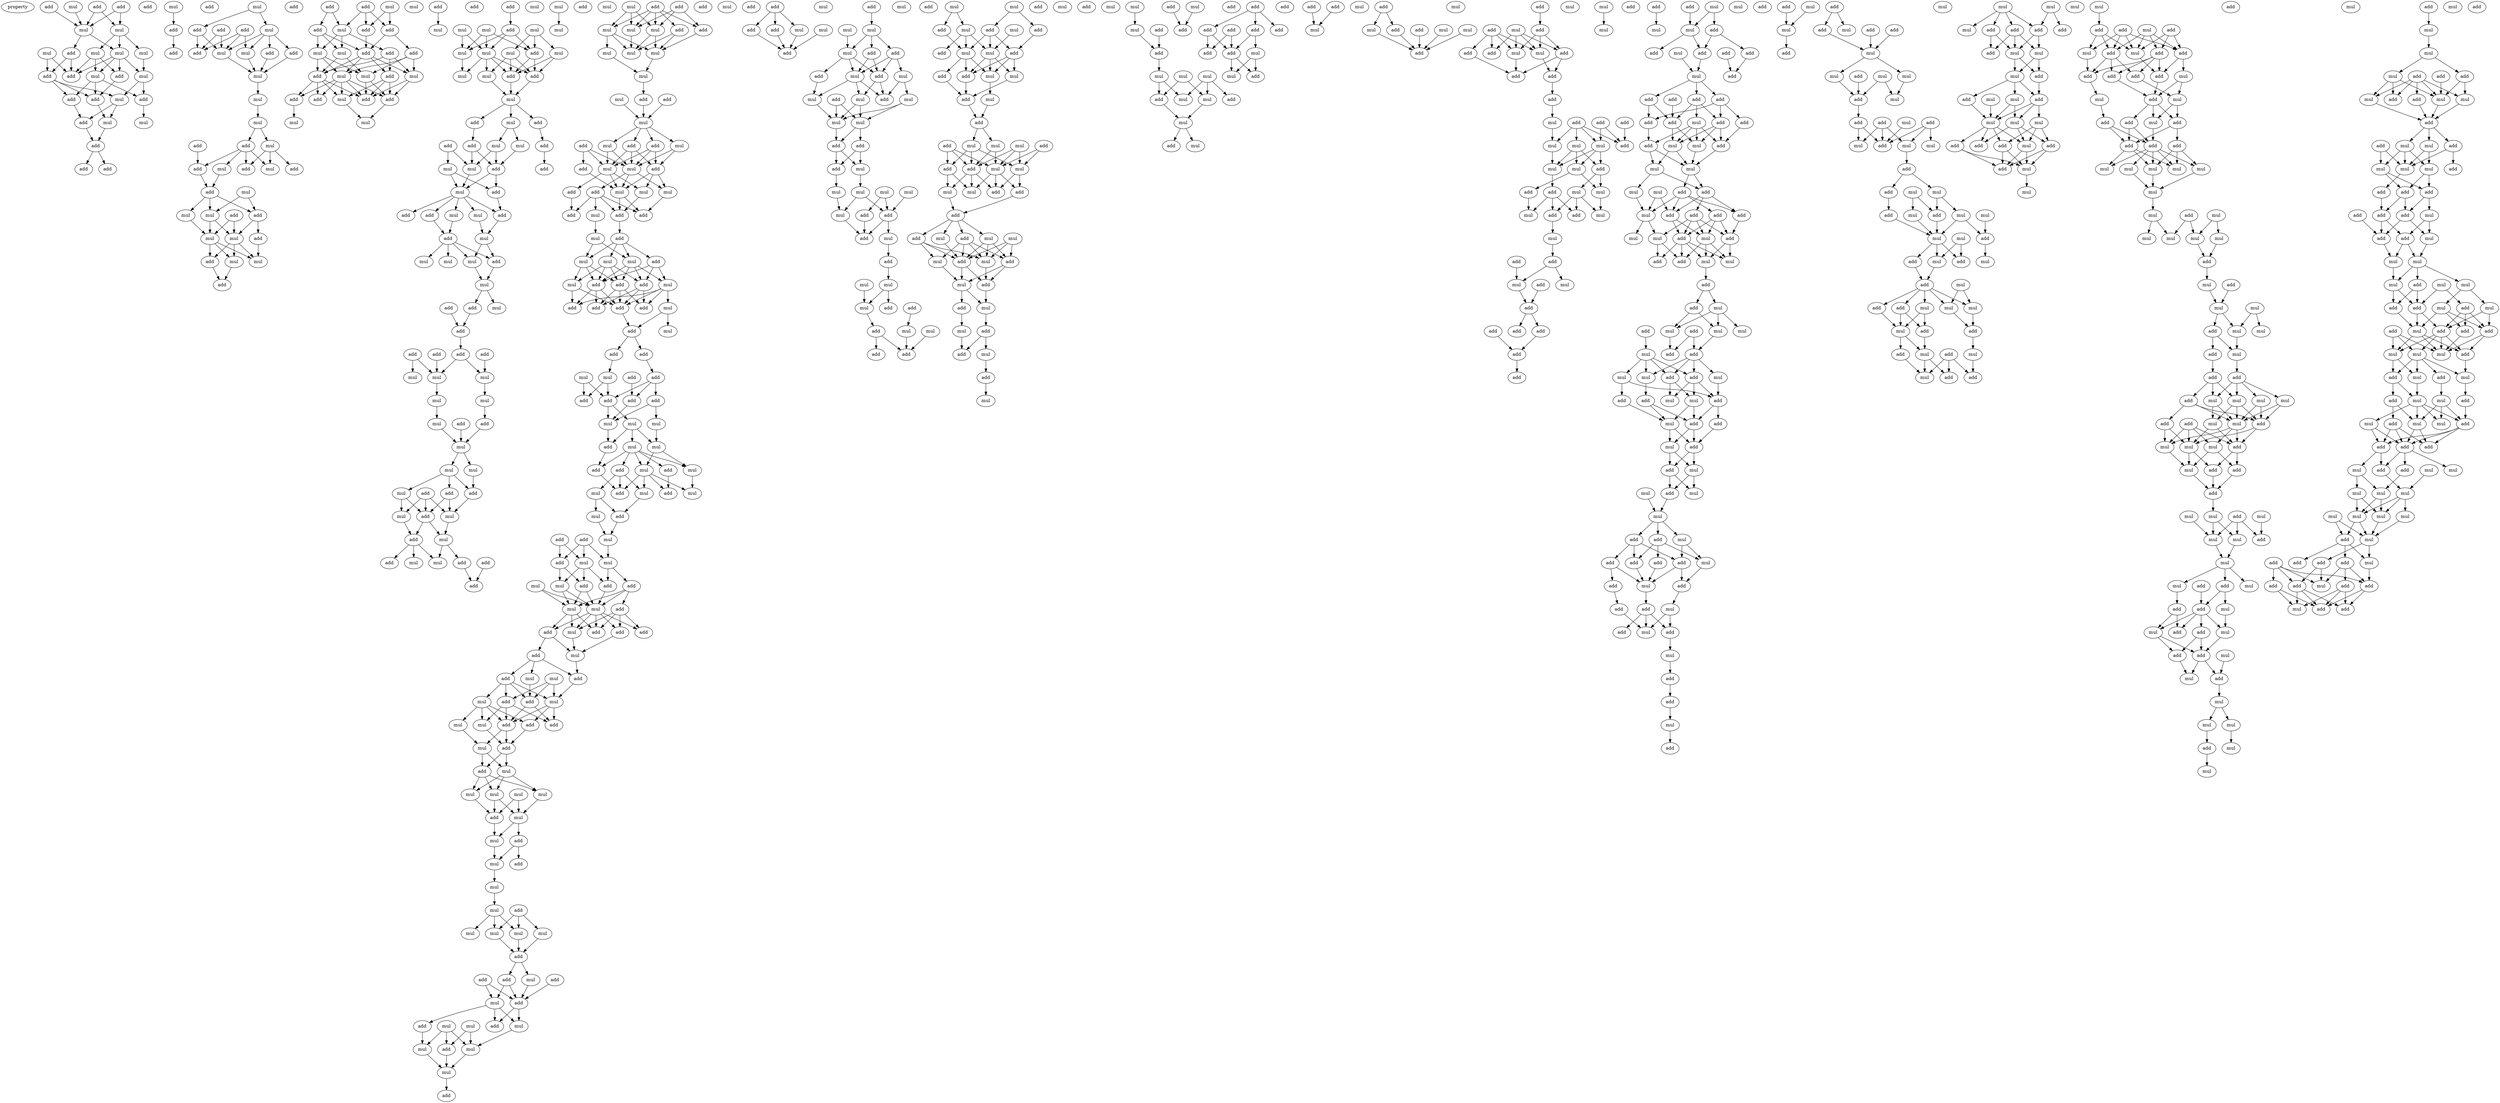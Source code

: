digraph {
    node [fontcolor=black]
    property [mul=2,lf=1.5]
    0 [ label = add ];
    1 [ label = add ];
    2 [ label = add ];
    3 [ label = add ];
    4 [ label = mul ];
    5 [ label = mul ];
    6 [ label = mul ];
    7 [ label = add ];
    8 [ label = mul ];
    9 [ label = mul ];
    10 [ label = mul ];
    11 [ label = mul ];
    12 [ label = mul ];
    13 [ label = add ];
    14 [ label = mul ];
    15 [ label = add ];
    16 [ label = add ];
    17 [ label = add ];
    18 [ label = mul ];
    19 [ label = add ];
    20 [ label = add ];
    21 [ label = add ];
    22 [ label = mul ];
    23 [ label = mul ];
    24 [ label = add ];
    25 [ label = add ];
    26 [ label = mul ];
    27 [ label = add ];
    28 [ label = add ];
    29 [ label = add ];
    30 [ label = mul ];
    31 [ label = add ];
    32 [ label = add ];
    33 [ label = add ];
    34 [ label = mul ];
    35 [ label = add ];
    36 [ label = add ];
    37 [ label = add ];
    38 [ label = add ];
    39 [ label = mul ];
    40 [ label = add ];
    41 [ label = mul ];
    42 [ label = mul ];
    43 [ label = mul ];
    44 [ label = mul ];
    45 [ label = mul ];
    46 [ label = add ];
    47 [ label = add ];
    48 [ label = add ];
    49 [ label = mul ];
    50 [ label = mul ];
    51 [ label = add ];
    52 [ label = add ];
    53 [ label = add ];
    54 [ label = mul ];
    55 [ label = mul ];
    56 [ label = add ];
    57 [ label = mul ];
    58 [ label = add ];
    59 [ label = mul ];
    60 [ label = add ];
    61 [ label = mul ];
    62 [ label = mul ];
    63 [ label = mul ];
    64 [ label = add ];
    65 [ label = add ];
    66 [ label = add ];
    67 [ label = mul ];
    68 [ label = add ];
    69 [ label = add ];
    70 [ label = mul ];
    71 [ label = add ];
    72 [ label = add ];
    73 [ label = mul ];
    74 [ label = add ];
    75 [ label = mul ];
    76 [ label = add ];
    77 [ label = add ];
    78 [ label = mul ];
    79 [ label = add ];
    80 [ label = mul ];
    81 [ label = mul ];
    82 [ label = add ];
    83 [ label = mul ];
    84 [ label = add ];
    85 [ label = add ];
    86 [ label = add ];
    87 [ label = add ];
    88 [ label = mul ];
    89 [ label = mul ];
    90 [ label = mul ];
    91 [ label = add ];
    92 [ label = mul ];
    93 [ label = add ];
    94 [ label = add ];
    95 [ label = add ];
    96 [ label = mul ];
    97 [ label = mul ];
    98 [ label = mul ];
    99 [ label = add ];
    100 [ label = mul ];
    101 [ label = mul ];
    102 [ label = mul ];
    103 [ label = mul ];
    104 [ label = mul ];
    105 [ label = add ];
    106 [ label = add ];
    107 [ label = mul ];
    108 [ label = mul ];
    109 [ label = mul ];
    110 [ label = mul ];
    111 [ label = add ];
    112 [ label = add ];
    113 [ label = add ];
    114 [ label = add ];
    115 [ label = mul ];
    116 [ label = add ];
    117 [ label = mul ];
    118 [ label = mul ];
    119 [ label = add ];
    120 [ label = add ];
    121 [ label = mul ];
    122 [ label = mul ];
    123 [ label = add ];
    124 [ label = mul ];
    125 [ label = add ];
    126 [ label = add ];
    127 [ label = add ];
    128 [ label = mul ];
    129 [ label = add ];
    130 [ label = mul ];
    131 [ label = mul ];
    132 [ label = mul ];
    133 [ label = add ];
    134 [ label = mul ];
    135 [ label = mul ];
    136 [ label = mul ];
    137 [ label = mul ];
    138 [ label = add ];
    139 [ label = add ];
    140 [ label = add ];
    141 [ label = mul ];
    142 [ label = add ];
    143 [ label = add ];
    144 [ label = add ];
    145 [ label = add ];
    146 [ label = add ];
    147 [ label = mul ];
    148 [ label = mul ];
    149 [ label = mul ];
    150 [ label = mul ];
    151 [ label = mul ];
    152 [ label = mul ];
    153 [ label = add ];
    154 [ label = add ];
    155 [ label = mul ];
    156 [ label = mul ];
    157 [ label = mul ];
    158 [ label = add ];
    159 [ label = add ];
    160 [ label = mul ];
    161 [ label = add ];
    162 [ label = mul ];
    163 [ label = add ];
    164 [ label = mul ];
    165 [ label = mul ];
    166 [ label = add ];
    167 [ label = mul ];
    168 [ label = mul ];
    169 [ label = mul ];
    170 [ label = add ];
    171 [ label = add ];
    172 [ label = add ];
    173 [ label = add ];
    174 [ label = add ];
    175 [ label = mul ];
    176 [ label = add ];
    177 [ label = add ];
    178 [ label = mul ];
    179 [ label = mul ];
    180 [ label = mul ];
    181 [ label = add ];
    182 [ label = mul ];
    183 [ label = mul ];
    184 [ label = mul ];
    185 [ label = mul ];
    186 [ label = mul ];
    187 [ label = add ];
    188 [ label = add ];
    189 [ label = mul ];
    190 [ label = add ];
    191 [ label = add ];
    192 [ label = mul ];
    193 [ label = mul ];
    194 [ label = add ];
    195 [ label = mul ];
    196 [ label = mul ];
    197 [ label = add ];
    198 [ label = add ];
    199 [ label = mul ];
    200 [ label = mul ];
    201 [ label = add ];
    202 [ label = mul ];
    203 [ label = add ];
    204 [ label = add ];
    205 [ label = add ];
    206 [ label = add ];
    207 [ label = mul ];
    208 [ label = mul ];
    209 [ label = add ];
    210 [ label = mul ];
    211 [ label = mul ];
    212 [ label = mul ];
    213 [ label = add ];
    214 [ label = add ];
    215 [ label = add ];
    216 [ label = add ];
    217 [ label = mul ];
    218 [ label = mul ];
    219 [ label = add ];
    220 [ label = add ];
    221 [ label = mul ];
    222 [ label = add ];
    223 [ label = add ];
    224 [ label = mul ];
    225 [ label = add ];
    226 [ label = add ];
    227 [ label = add ];
    228 [ label = mul ];
    229 [ label = add ];
    230 [ label = add ];
    231 [ label = mul ];
    232 [ label = add ];
    233 [ label = add ];
    234 [ label = add ];
    235 [ label = add ];
    236 [ label = mul ];
    237 [ label = mul ];
    238 [ label = mul ];
    239 [ label = add ];
    240 [ label = mul ];
    241 [ label = mul ];
    242 [ label = add ];
    243 [ label = mul ];
    244 [ label = add ];
    245 [ label = add ];
    246 [ label = mul ];
    247 [ label = add ];
    248 [ label = mul ];
    249 [ label = mul ];
    250 [ label = mul ];
    251 [ label = add ];
    252 [ label = mul ];
    253 [ label = add ];
    254 [ label = mul ];
    255 [ label = add ];
    256 [ label = add ];
    257 [ label = mul ];
    258 [ label = add ];
    259 [ label = mul ];
    260 [ label = mul ];
    261 [ label = mul ];
    262 [ label = add ];
    263 [ label = add ];
    264 [ label = add ];
    265 [ label = mul ];
    266 [ label = add ];
    267 [ label = mul ];
    268 [ label = add ];
    269 [ label = mul ];
    270 [ label = add ];
    271 [ label = add ];
    272 [ label = add ];
    273 [ label = mul ];
    274 [ label = add ];
    275 [ label = mul ];
    276 [ label = add ];
    277 [ label = add ];
    278 [ label = mul ];
    279 [ label = mul ];
    280 [ label = add ];
    281 [ label = mul ];
    282 [ label = add ];
    283 [ label = add ];
    284 [ label = mul ];
    285 [ label = add ];
    286 [ label = add ];
    287 [ label = mul ];
    288 [ label = mul ];
    289 [ label = add ];
    290 [ label = add ];
    291 [ label = mul ];
    292 [ label = mul ];
    293 [ label = mul ];
    294 [ label = mul ];
    295 [ label = mul ];
    296 [ label = add ];
    297 [ label = mul ];
    298 [ label = add ];
    299 [ label = mul ];
    300 [ label = add ];
    301 [ label = mul ];
    302 [ label = add ];
    303 [ label = mul ];
    304 [ label = add ];
    305 [ label = mul ];
    306 [ label = mul ];
    307 [ label = mul ];
    308 [ label = mul ];
    309 [ label = mul ];
    310 [ label = mul ];
    311 [ label = add ];
    312 [ label = add ];
    313 [ label = mul ];
    314 [ label = add ];
    315 [ label = add ];
    316 [ label = add ];
    317 [ label = mul ];
    318 [ label = add ];
    319 [ label = mul ];
    320 [ label = add ];
    321 [ label = mul ];
    322 [ label = add ];
    323 [ label = mul ];
    324 [ label = mul ];
    325 [ label = add ];
    326 [ label = mul ];
    327 [ label = mul ];
    328 [ label = add ];
    329 [ label = add ];
    330 [ label = mul ];
    331 [ label = add ];
    332 [ label = mul ];
    333 [ label = add ];
    334 [ label = mul ];
    335 [ label = add ];
    336 [ label = add ];
    337 [ label = mul ];
    338 [ label = mul ];
    339 [ label = add ];
    340 [ label = mul ];
    341 [ label = add ];
    342 [ label = mul ];
    343 [ label = mul ];
    344 [ label = add ];
    345 [ label = add ];
    346 [ label = mul ];
    347 [ label = mul ];
    348 [ label = mul ];
    349 [ label = add ];
    350 [ label = add ];
    351 [ label = mul ];
    352 [ label = mul ];
    353 [ label = mul ];
    354 [ label = add ];
    355 [ label = add ];
    356 [ label = add ];
    357 [ label = mul ];
    358 [ label = mul ];
    359 [ label = add ];
    360 [ label = mul ];
    361 [ label = mul ];
    362 [ label = mul ];
    363 [ label = mul ];
    364 [ label = add ];
    365 [ label = add ];
    366 [ label = mul ];
    367 [ label = add ];
    368 [ label = add ];
    369 [ label = mul ];
    370 [ label = mul ];
    371 [ label = mul ];
    372 [ label = add ];
    373 [ label = add ];
    374 [ label = add ];
    375 [ label = mul ];
    376 [ label = mul ];
    377 [ label = add ];
    378 [ label = add ];
    379 [ label = mul ];
    380 [ label = mul ];
    381 [ label = mul ];
    382 [ label = add ];
    383 [ label = add ];
    384 [ label = mul ];
    385 [ label = add ];
    386 [ label = mul ];
    387 [ label = add ];
    388 [ label = mul ];
    389 [ label = add ];
    390 [ label = mul ];
    391 [ label = add ];
    392 [ label = add ];
    393 [ label = mul ];
    394 [ label = add ];
    395 [ label = mul ];
    396 [ label = add ];
    397 [ label = add ];
    398 [ label = add ];
    399 [ label = add ];
    400 [ label = mul ];
    401 [ label = mul ];
    402 [ label = mul ];
    403 [ label = mul ];
    404 [ label = add ];
    405 [ label = mul ];
    406 [ label = add ];
    407 [ label = mul ];
    408 [ label = add ];
    409 [ label = mul ];
    410 [ label = add ];
    411 [ label = mul ];
    412 [ label = add ];
    413 [ label = add ];
    414 [ label = add ];
    415 [ label = mul ];
    416 [ label = mul ];
    417 [ label = add ];
    418 [ label = mul ];
    419 [ label = mul ];
    420 [ label = add ];
    421 [ label = mul ];
    422 [ label = add ];
    423 [ label = add ];
    424 [ label = mul ];
    425 [ label = mul ];
    426 [ label = mul ];
    427 [ label = add ];
    428 [ label = add ];
    429 [ label = mul ];
    430 [ label = add ];
    431 [ label = mul ];
    432 [ label = mul ];
    433 [ label = add ];
    434 [ label = add ];
    435 [ label = mul ];
    436 [ label = mul ];
    437 [ label = add ];
    438 [ label = mul ];
    439 [ label = mul ];
    440 [ label = mul ];
    441 [ label = mul ];
    442 [ label = add ];
    443 [ label = mul ];
    444 [ label = add ];
    445 [ label = mul ];
    446 [ label = add ];
    447 [ label = mul ];
    448 [ label = add ];
    449 [ label = add ];
    450 [ label = mul ];
    451 [ label = add ];
    452 [ label = add ];
    453 [ label = add ];
    454 [ label = add ];
    455 [ label = add ];
    456 [ label = add ];
    457 [ label = add ];
    458 [ label = add ];
    459 [ label = mul ];
    460 [ label = mul ];
    461 [ label = add ];
    462 [ label = add ];
    463 [ label = add ];
    464 [ label = add ];
    465 [ label = mul ];
    466 [ label = mul ];
    467 [ label = add ];
    468 [ label = add ];
    469 [ label = mul ];
    470 [ label = mul ];
    471 [ label = mul ];
    472 [ label = add ];
    473 [ label = add ];
    474 [ label = mul ];
    475 [ label = add ];
    476 [ label = mul ];
    477 [ label = add ];
    478 [ label = add ];
    479 [ label = mul ];
    480 [ label = add ];
    481 [ label = mul ];
    482 [ label = add ];
    483 [ label = add ];
    484 [ label = mul ];
    485 [ label = add ];
    486 [ label = add ];
    487 [ label = add ];
    488 [ label = add ];
    489 [ label = add ];
    490 [ label = mul ];
    491 [ label = add ];
    492 [ label = mul ];
    493 [ label = mul ];
    494 [ label = mul ];
    495 [ label = add ];
    496 [ label = mul ];
    497 [ label = add ];
    498 [ label = mul ];
    499 [ label = add ];
    500 [ label = mul ];
    501 [ label = mul ];
    502 [ label = mul ];
    503 [ label = add ];
    504 [ label = mul ];
    505 [ label = add ];
    506 [ label = mul ];
    507 [ label = add ];
    508 [ label = mul ];
    509 [ label = mul ];
    510 [ label = add ];
    511 [ label = add ];
    512 [ label = mul ];
    513 [ label = mul ];
    514 [ label = add ];
    515 [ label = add ];
    516 [ label = add ];
    517 [ label = add ];
    518 [ label = add ];
    519 [ label = add ];
    520 [ label = add ];
    521 [ label = add ];
    522 [ label = add ];
    523 [ label = add ];
    524 [ label = mul ];
    525 [ label = mul ];
    526 [ label = mul ];
    527 [ label = mul ];
    528 [ label = add ];
    529 [ label = add ];
    530 [ label = add ];
    531 [ label = add ];
    532 [ label = add ];
    533 [ label = mul ];
    534 [ label = add ];
    535 [ label = mul ];
    536 [ label = add ];
    537 [ label = add ];
    538 [ label = add ];
    539 [ label = add ];
    540 [ label = add ];
    541 [ label = add ];
    542 [ label = mul ];
    543 [ label = add ];
    544 [ label = add ];
    545 [ label = mul ];
    546 [ label = mul ];
    547 [ label = add ];
    548 [ label = add ];
    549 [ label = mul ];
    550 [ label = mul ];
    551 [ label = mul ];
    552 [ label = add ];
    553 [ label = add ];
    554 [ label = mul ];
    555 [ label = mul ];
    556 [ label = add ];
    557 [ label = add ];
    558 [ label = add ];
    559 [ label = add ];
    560 [ label = add ];
    561 [ label = mul ];
    562 [ label = mul ];
    563 [ label = add ];
    564 [ label = mul ];
    565 [ label = mul ];
    566 [ label = add ];
    567 [ label = add ];
    568 [ label = mul ];
    569 [ label = add ];
    570 [ label = add ];
    571 [ label = mul ];
    572 [ label = add ];
    573 [ label = mul ];
    574 [ label = mul ];
    575 [ label = mul ];
    576 [ label = add ];
    577 [ label = add ];
    578 [ label = mul ];
    579 [ label = add ];
    580 [ label = add ];
    581 [ label = mul ];
    582 [ label = mul ];
    583 [ label = add ];
    584 [ label = mul ];
    585 [ label = add ];
    586 [ label = mul ];
    587 [ label = add ];
    588 [ label = mul ];
    589 [ label = add ];
    590 [ label = mul ];
    591 [ label = add ];
    592 [ label = add ];
    593 [ label = mul ];
    594 [ label = add ];
    595 [ label = add ];
    596 [ label = mul ];
    597 [ label = mul ];
    598 [ label = add ];
    599 [ label = mul ];
    600 [ label = mul ];
    601 [ label = add ];
    602 [ label = add ];
    603 [ label = mul ];
    604 [ label = add ];
    605 [ label = mul ];
    606 [ label = add ];
    607 [ label = add ];
    608 [ label = add ];
    609 [ label = add ];
    610 [ label = add ];
    611 [ label = mul ];
    612 [ label = add ];
    613 [ label = add ];
    614 [ label = mul ];
    615 [ label = add ];
    616 [ label = mul ];
    617 [ label = add ];
    618 [ label = mul ];
    619 [ label = add ];
    620 [ label = add ];
    621 [ label = mul ];
    622 [ label = add ];
    623 [ label = add ];
    624 [ label = mul ];
    625 [ label = add ];
    626 [ label = mul ];
    627 [ label = add ];
    628 [ label = add ];
    629 [ label = add ];
    630 [ label = add ];
    631 [ label = add ];
    632 [ label = mul ];
    633 [ label = mul ];
    634 [ label = mul ];
    635 [ label = add ];
    636 [ label = mul ];
    637 [ label = mul ];
    638 [ label = add ];
    639 [ label = mul ];
    640 [ label = add ];
    641 [ label = mul ];
    642 [ label = add ];
    643 [ label = add ];
    644 [ label = mul ];
    645 [ label = add ];
    646 [ label = mul ];
    647 [ label = mul ];
    648 [ label = add ];
    649 [ label = add ];
    650 [ label = mul ];
    651 [ label = mul ];
    652 [ label = mul ];
    653 [ label = add ];
    654 [ label = add ];
    655 [ label = mul ];
    656 [ label = mul ];
    657 [ label = mul ];
    658 [ label = add ];
    659 [ label = mul ];
    660 [ label = add ];
    661 [ label = mul ];
    662 [ label = mul ];
    663 [ label = add ];
    664 [ label = mul ];
    665 [ label = add ];
    666 [ label = add ];
    667 [ label = mul ];
    668 [ label = mul ];
    669 [ label = add ];
    670 [ label = mul ];
    671 [ label = add ];
    672 [ label = add ];
    673 [ label = mul ];
    674 [ label = add ];
    675 [ label = mul ];
    676 [ label = add ];
    677 [ label = mul ];
    678 [ label = add ];
    679 [ label = mul ];
    680 [ label = add ];
    681 [ label = mul ];
    682 [ label = mul ];
    683 [ label = mul ];
    684 [ label = mul ];
    685 [ label = add ];
    686 [ label = add ];
    687 [ label = mul ];
    688 [ label = add ];
    689 [ label = add ];
    690 [ label = mul ];
    691 [ label = add ];
    692 [ label = mul ];
    693 [ label = mul ];
    694 [ label = add ];
    695 [ label = mul ];
    696 [ label = add ];
    697 [ label = add ];
    698 [ label = mul ];
    699 [ label = mul ];
    700 [ label = mul ];
    701 [ label = mul ];
    702 [ label = add ];
    703 [ label = add ];
    704 [ label = add ];
    705 [ label = mul ];
    706 [ label = add ];
    707 [ label = add ];
    708 [ label = mul ];
    709 [ label = mul ];
    710 [ label = mul ];
    711 [ label = mul ];
    712 [ label = add ];
    713 [ label = add ];
    714 [ label = add ];
    715 [ label = mul ];
    716 [ label = mul ];
    717 [ label = add ];
    718 [ label = add ];
    719 [ label = add ];
    720 [ label = add ];
    721 [ label = add ];
    722 [ label = add ];
    723 [ label = mul ];
    724 [ label = add ];
    725 [ label = mul ];
    726 [ label = add ];
    727 [ label = mul ];
    728 [ label = mul ];
    729 [ label = add ];
    730 [ label = add ];
    731 [ label = add ];
    732 [ label = add ];
    733 [ label = add ];
    734 [ label = add ];
    735 [ label = mul ];
    736 [ label = mul ];
    737 [ label = mul ];
    738 [ label = mul ];
    739 [ label = mul ];
    740 [ label = mul ];
    741 [ label = mul ];
    742 [ label = mul ];
    743 [ label = add ];
    744 [ label = add ];
    745 [ label = mul ];
    746 [ label = mul ];
    747 [ label = mul ];
    748 [ label = mul ];
    749 [ label = add ];
    750 [ label = mul ];
    751 [ label = add ];
    752 [ label = mul ];
    753 [ label = mul ];
    754 [ label = mul ];
    755 [ label = add ];
    756 [ label = mul ];
    757 [ label = mul ];
    758 [ label = add ];
    759 [ label = add ];
    760 [ label = add ];
    761 [ label = mul ];
    762 [ label = mul ];
    763 [ label = add ];
    764 [ label = mul ];
    765 [ label = mul ];
    766 [ label = mul ];
    767 [ label = add ];
    768 [ label = mul ];
    769 [ label = add ];
    770 [ label = add ];
    771 [ label = mul ];
    772 [ label = mul ];
    773 [ label = mul ];
    774 [ label = add ];
    775 [ label = add ];
    776 [ label = add ];
    777 [ label = mul ];
    778 [ label = add ];
    779 [ label = add ];
    780 [ label = mul ];
    781 [ label = mul ];
    782 [ label = mul ];
    783 [ label = mul ];
    784 [ label = mul ];
    785 [ label = mul ];
    786 [ label = add ];
    787 [ label = mul ];
    788 [ label = mul ];
    789 [ label = add ];
    790 [ label = add ];
    791 [ label = mul ];
    792 [ label = mul ];
    793 [ label = add ];
    794 [ label = add ];
    795 [ label = mul ];
    796 [ label = add ];
    797 [ label = add ];
    798 [ label = mul ];
    799 [ label = add ];
    800 [ label = add ];
    801 [ label = mul ];
    802 [ label = mul ];
    803 [ label = add ];
    804 [ label = mul ];
    805 [ label = mul ];
    806 [ label = mul ];
    807 [ label = add ];
    808 [ label = add ];
    809 [ label = mul ];
    810 [ label = mul ];
    811 [ label = mul ];
    812 [ label = mul ];
    813 [ label = add ];
    814 [ label = add ];
    815 [ label = add ];
    816 [ label = mul ];
    817 [ label = mul ];
    818 [ label = add ];
    819 [ label = mul ];
    820 [ label = mul ];
    821 [ label = add ];
    822 [ label = add ];
    823 [ label = add ];
    824 [ label = mul ];
    825 [ label = mul ];
    826 [ label = add ];
    827 [ label = mul ];
    828 [ label = mul ];
    829 [ label = add ];
    830 [ label = mul ];
    831 [ label = add ];
    832 [ label = add ];
    833 [ label = add ];
    834 [ label = add ];
    835 [ label = mul ];
    836 [ label = add ];
    837 [ label = add ];
    838 [ label = add ];
    839 [ label = mul ];
    840 [ label = mul ];
    841 [ label = add ];
    842 [ label = mul ];
    843 [ label = mul ];
    844 [ label = add ];
    845 [ label = mul ];
    846 [ label = mul ];
    847 [ label = mul ];
    848 [ label = mul ];
    849 [ label = add ];
    850 [ label = add ];
    851 [ label = add ];
    852 [ label = mul ];
    853 [ label = add ];
    854 [ label = mul ];
    855 [ label = add ];
    856 [ label = add ];
    857 [ label = add ];
    858 [ label = mul ];
    859 [ label = mul ];
    860 [ label = mul ];
    861 [ label = add ];
    862 [ label = add ];
    863 [ label = mul ];
    864 [ label = mul ];
    865 [ label = add ];
    866 [ label = add ];
    867 [ label = add ];
    868 [ label = mul ];
    869 [ label = mul ];
    870 [ label = mul ];
    871 [ label = add ];
    872 [ label = mul ];
    873 [ label = add ];
    874 [ label = mul ];
    875 [ label = add ];
    876 [ label = add ];
    877 [ label = add ];
    878 [ label = add ];
    879 [ label = add ];
    880 [ label = mul ];
    881 [ label = mul ];
    882 [ label = mul ];
    883 [ label = mul ];
    884 [ label = mul ];
    885 [ label = mul ];
    886 [ label = mul ];
    887 [ label = mul ];
    888 [ label = mul ];
    889 [ label = mul ];
    890 [ label = mul ];
    891 [ label = add ];
    892 [ label = add ];
    893 [ label = mul ];
    894 [ label = add ];
    895 [ label = add ];
    896 [ label = add ];
    897 [ label = mul ];
    898 [ label = add ];
    899 [ label = add ];
    900 [ label = add ];
    901 [ label = add ];
    902 [ label = mul ];
    903 [ label = add ];
    904 [ label = add ];
    905 [ label = add ];
    0 -> 5 [ name = 0 ];
    0 -> 6 [ name = 1 ];
    1 -> 5 [ name = 2 ];
    2 -> 5 [ name = 3 ];
    2 -> 6 [ name = 4 ];
    4 -> 5 [ name = 5 ];
    5 -> 7 [ name = 6 ];
    5 -> 10 [ name = 7 ];
    6 -> 9 [ name = 8 ];
    6 -> 10 [ name = 9 ];
    6 -> 11 [ name = 10 ];
    7 -> 15 [ name = 11 ];
    7 -> 16 [ name = 12 ];
    8 -> 15 [ name = 13 ];
    8 -> 16 [ name = 14 ];
    9 -> 12 [ name = 15 ];
    9 -> 13 [ name = 16 ];
    9 -> 16 [ name = 17 ];
    10 -> 12 [ name = 18 ];
    10 -> 13 [ name = 19 ];
    10 -> 14 [ name = 20 ];
    10 -> 16 [ name = 21 ];
    11 -> 14 [ name = 22 ];
    12 -> 17 [ name = 23 ];
    12 -> 19 [ name = 24 ];
    12 -> 20 [ name = 25 ];
    13 -> 17 [ name = 26 ];
    14 -> 18 [ name = 27 ];
    14 -> 20 [ name = 28 ];
    15 -> 17 [ name = 29 ];
    15 -> 18 [ name = 30 ];
    15 -> 19 [ name = 31 ];
    17 -> 23 [ name = 32 ];
    18 -> 21 [ name = 33 ];
    18 -> 23 [ name = 34 ];
    19 -> 21 [ name = 35 ];
    20 -> 22 [ name = 36 ];
    21 -> 24 [ name = 37 ];
    23 -> 24 [ name = 38 ];
    24 -> 25 [ name = 39 ];
    24 -> 27 [ name = 40 ];
    26 -> 29 [ name = 41 ];
    29 -> 31 [ name = 42 ];
    30 -> 33 [ name = 43 ];
    30 -> 34 [ name = 44 ];
    32 -> 38 [ name = 45 ];
    32 -> 39 [ name = 46 ];
    32 -> 41 [ name = 47 ];
    33 -> 38 [ name = 48 ];
    33 -> 39 [ name = 49 ];
    34 -> 37 [ name = 50 ];
    34 -> 39 [ name = 51 ];
    34 -> 40 [ name = 52 ];
    34 -> 41 [ name = 53 ];
    35 -> 38 [ name = 54 ];
    35 -> 39 [ name = 55 ];
    37 -> 42 [ name = 56 ];
    39 -> 42 [ name = 57 ];
    40 -> 42 [ name = 58 ];
    41 -> 42 [ name = 59 ];
    42 -> 43 [ name = 60 ];
    43 -> 44 [ name = 61 ];
    44 -> 45 [ name = 62 ];
    44 -> 47 [ name = 63 ];
    45 -> 48 [ name = 64 ];
    45 -> 49 [ name = 65 ];
    45 -> 51 [ name = 66 ];
    46 -> 52 [ name = 67 ];
    47 -> 49 [ name = 68 ];
    47 -> 50 [ name = 69 ];
    47 -> 51 [ name = 70 ];
    47 -> 52 [ name = 71 ];
    50 -> 53 [ name = 72 ];
    52 -> 53 [ name = 73 ];
    53 -> 55 [ name = 74 ];
    53 -> 56 [ name = 75 ];
    53 -> 57 [ name = 76 ];
    54 -> 56 [ name = 77 ];
    54 -> 57 [ name = 78 ];
    55 -> 61 [ name = 79 ];
    56 -> 59 [ name = 80 ];
    56 -> 60 [ name = 81 ];
    57 -> 59 [ name = 82 ];
    57 -> 61 [ name = 83 ];
    58 -> 59 [ name = 84 ];
    58 -> 61 [ name = 85 ];
    59 -> 62 [ name = 86 ];
    59 -> 63 [ name = 87 ];
    59 -> 64 [ name = 88 ];
    60 -> 63 [ name = 89 ];
    61 -> 62 [ name = 90 ];
    61 -> 63 [ name = 91 ];
    61 -> 64 [ name = 92 ];
    62 -> 65 [ name = 93 ];
    64 -> 65 [ name = 94 ];
    66 -> 69 [ name = 95 ];
    66 -> 70 [ name = 96 ];
    66 -> 72 [ name = 97 ];
    67 -> 69 [ name = 98 ];
    67 -> 72 [ name = 99 ];
    68 -> 70 [ name = 100 ];
    68 -> 71 [ name = 101 ];
    69 -> 76 [ name = 102 ];
    70 -> 73 [ name = 103 ];
    70 -> 74 [ name = 104 ];
    70 -> 75 [ name = 105 ];
    71 -> 73 [ name = 106 ];
    71 -> 75 [ name = 107 ];
    71 -> 76 [ name = 108 ];
    72 -> 76 [ name = 109 ];
    72 -> 77 [ name = 110 ];
    73 -> 79 [ name = 111 ];
    73 -> 80 [ name = 112 ];
    73 -> 81 [ name = 113 ];
    74 -> 78 [ name = 114 ];
    74 -> 79 [ name = 115 ];
    74 -> 82 [ name = 116 ];
    75 -> 79 [ name = 117 ];
    75 -> 81 [ name = 118 ];
    76 -> 78 [ name = 119 ];
    76 -> 79 [ name = 120 ];
    76 -> 80 [ name = 121 ];
    76 -> 82 [ name = 122 ];
    77 -> 78 [ name = 123 ];
    77 -> 80 [ name = 124 ];
    77 -> 81 [ name = 125 ];
    78 -> 85 [ name = 126 ];
    78 -> 87 [ name = 127 ];
    79 -> 83 [ name = 128 ];
    79 -> 84 [ name = 129 ];
    79 -> 85 [ name = 130 ];
    79 -> 86 [ name = 131 ];
    80 -> 83 [ name = 132 ];
    80 -> 84 [ name = 133 ];
    80 -> 85 [ name = 134 ];
    80 -> 86 [ name = 135 ];
    80 -> 87 [ name = 136 ];
    81 -> 85 [ name = 137 ];
    81 -> 87 [ name = 138 ];
    82 -> 83 [ name = 139 ];
    82 -> 85 [ name = 140 ];
    82 -> 87 [ name = 141 ];
    83 -> 89 [ name = 142 ];
    84 -> 88 [ name = 143 ];
    87 -> 89 [ name = 144 ];
    91 -> 92 [ name = 145 ];
    94 -> 95 [ name = 146 ];
    95 -> 99 [ name = 147 ];
    95 -> 100 [ name = 148 ];
    95 -> 101 [ name = 149 ];
    96 -> 100 [ name = 150 ];
    96 -> 101 [ name = 151 ];
    97 -> 99 [ name = 152 ];
    97 -> 100 [ name = 153 ];
    97 -> 101 [ name = 154 ];
    98 -> 99 [ name = 155 ];
    98 -> 102 [ name = 156 ];
    98 -> 103 [ name = 157 ];
    99 -> 105 [ name = 158 ];
    99 -> 106 [ name = 159 ];
    100 -> 104 [ name = 160 ];
    100 -> 105 [ name = 161 ];
    100 -> 106 [ name = 162 ];
    100 -> 108 [ name = 163 ];
    101 -> 108 [ name = 164 ];
    102 -> 105 [ name = 165 ];
    102 -> 106 [ name = 166 ];
    103 -> 104 [ name = 167 ];
    103 -> 105 [ name = 168 ];
    103 -> 106 [ name = 169 ];
    104 -> 109 [ name = 170 ];
    105 -> 109 [ name = 171 ];
    106 -> 109 [ name = 172 ];
    109 -> 110 [ name = 173 ];
    109 -> 111 [ name = 174 ];
    109 -> 112 [ name = 175 ];
    110 -> 115 [ name = 176 ];
    110 -> 117 [ name = 177 ];
    111 -> 114 [ name = 178 ];
    112 -> 113 [ name = 179 ];
    113 -> 119 [ name = 180 ];
    114 -> 120 [ name = 181 ];
    114 -> 121 [ name = 182 ];
    115 -> 120 [ name = 183 ];
    116 -> 118 [ name = 184 ];
    116 -> 121 [ name = 185 ];
    117 -> 120 [ name = 186 ];
    117 -> 121 [ name = 187 ];
    118 -> 122 [ name = 188 ];
    118 -> 123 [ name = 189 ];
    120 -> 122 [ name = 190 ];
    120 -> 123 [ name = 191 ];
    121 -> 122 [ name = 192 ];
    122 -> 124 [ name = 193 ];
    122 -> 125 [ name = 194 ];
    122 -> 126 [ name = 195 ];
    122 -> 127 [ name = 196 ];
    122 -> 128 [ name = 197 ];
    123 -> 127 [ name = 198 ];
    124 -> 129 [ name = 199 ];
    125 -> 129 [ name = 200 ];
    127 -> 130 [ name = 201 ];
    128 -> 130 [ name = 202 ];
    129 -> 132 [ name = 203 ];
    129 -> 133 [ name = 204 ];
    129 -> 134 [ name = 205 ];
    129 -> 136 [ name = 206 ];
    130 -> 133 [ name = 207 ];
    130 -> 134 [ name = 208 ];
    131 -> 135 [ name = 209 ];
    133 -> 137 [ name = 210 ];
    134 -> 137 [ name = 211 ];
    137 -> 140 [ name = 212 ];
    137 -> 141 [ name = 213 ];
    138 -> 142 [ name = 214 ];
    140 -> 142 [ name = 215 ];
    142 -> 145 [ name = 216 ];
    143 -> 147 [ name = 217 ];
    144 -> 149 [ name = 218 ];
    145 -> 147 [ name = 219 ];
    145 -> 149 [ name = 220 ];
    146 -> 148 [ name = 221 ];
    146 -> 149 [ name = 222 ];
    147 -> 150 [ name = 223 ];
    149 -> 151 [ name = 224 ];
    150 -> 154 [ name = 225 ];
    151 -> 152 [ name = 226 ];
    152 -> 155 [ name = 227 ];
    153 -> 155 [ name = 228 ];
    154 -> 155 [ name = 229 ];
    155 -> 156 [ name = 230 ];
    155 -> 157 [ name = 231 ];
    156 -> 159 [ name = 232 ];
    157 -> 159 [ name = 233 ];
    157 -> 161 [ name = 234 ];
    157 -> 162 [ name = 235 ];
    158 -> 163 [ name = 236 ];
    158 -> 164 [ name = 237 ];
    158 -> 165 [ name = 238 ];
    159 -> 165 [ name = 239 ];
    161 -> 163 [ name = 240 ];
    161 -> 165 [ name = 241 ];
    162 -> 163 [ name = 242 ];
    162 -> 164 [ name = 243 ];
    163 -> 166 [ name = 244 ];
    163 -> 167 [ name = 245 ];
    164 -> 166 [ name = 246 ];
    165 -> 167 [ name = 247 ];
    166 -> 168 [ name = 248 ];
    166 -> 169 [ name = 249 ];
    166 -> 170 [ name = 250 ];
    167 -> 169 [ name = 251 ];
    167 -> 172 [ name = 252 ];
    171 -> 173 [ name = 253 ];
    172 -> 173 [ name = 254 ];
    174 -> 177 [ name = 255 ];
    174 -> 178 [ name = 256 ];
    174 -> 179 [ name = 257 ];
    174 -> 180 [ name = 258 ];
    174 -> 181 [ name = 259 ];
    175 -> 178 [ name = 260 ];
    175 -> 179 [ name = 261 ];
    175 -> 180 [ name = 262 ];
    176 -> 178 [ name = 263 ];
    176 -> 179 [ name = 264 ];
    176 -> 181 [ name = 265 ];
    177 -> 182 [ name = 266 ];
    177 -> 183 [ name = 267 ];
    178 -> 183 [ name = 268 ];
    179 -> 182 [ name = 269 ];
    179 -> 183 [ name = 270 ];
    180 -> 182 [ name = 271 ];
    180 -> 183 [ name = 272 ];
    180 -> 184 [ name = 273 ];
    181 -> 182 [ name = 274 ];
    182 -> 185 [ name = 275 ];
    184 -> 185 [ name = 276 ];
    185 -> 187 [ name = 277 ];
    186 -> 189 [ name = 278 ];
    187 -> 189 [ name = 279 ];
    188 -> 189 [ name = 280 ];
    189 -> 190 [ name = 281 ];
    189 -> 191 [ name = 282 ];
    189 -> 192 [ name = 283 ];
    189 -> 193 [ name = 284 ];
    190 -> 195 [ name = 285 ];
    190 -> 196 [ name = 286 ];
    190 -> 197 [ name = 287 ];
    191 -> 195 [ name = 288 ];
    191 -> 196 [ name = 289 ];
    191 -> 197 [ name = 290 ];
    192 -> 195 [ name = 291 ];
    192 -> 196 [ name = 292 ];
    193 -> 196 [ name = 293 ];
    193 -> 197 [ name = 294 ];
    194 -> 195 [ name = 295 ];
    194 -> 196 [ name = 296 ];
    194 -> 198 [ name = 297 ];
    195 -> 199 [ name = 298 ];
    195 -> 201 [ name = 299 ];
    195 -> 202 [ name = 300 ];
    196 -> 199 [ name = 301 ];
    196 -> 200 [ name = 302 ];
    196 -> 203 [ name = 303 ];
    197 -> 199 [ name = 304 ];
    197 -> 200 [ name = 305 ];
    197 -> 202 [ name = 306 ];
    198 -> 199 [ name = 307 ];
    199 -> 204 [ name = 308 ];
    199 -> 205 [ name = 309 ];
    200 -> 204 [ name = 310 ];
    201 -> 206 [ name = 311 ];
    202 -> 205 [ name = 312 ];
    203 -> 204 [ name = 313 ];
    203 -> 205 [ name = 314 ];
    203 -> 206 [ name = 315 ];
    203 -> 207 [ name = 316 ];
    205 -> 209 [ name = 317 ];
    207 -> 208 [ name = 318 ];
    208 -> 211 [ name = 319 ];
    208 -> 212 [ name = 320 ];
    209 -> 210 [ name = 321 ];
    209 -> 211 [ name = 322 ];
    209 -> 212 [ name = 323 ];
    209 -> 213 [ name = 324 ];
    210 -> 214 [ name = 325 ];
    210 -> 215 [ name = 326 ];
    210 -> 216 [ name = 327 ];
    210 -> 218 [ name = 328 ];
    211 -> 214 [ name = 329 ];
    211 -> 215 [ name = 330 ];
    211 -> 218 [ name = 331 ];
    212 -> 214 [ name = 332 ];
    212 -> 215 [ name = 333 ];
    212 -> 216 [ name = 334 ];
    212 -> 217 [ name = 335 ];
    213 -> 214 [ name = 336 ];
    213 -> 216 [ name = 337 ];
    213 -> 217 [ name = 338 ];
    214 -> 219 [ name = 339 ];
    214 -> 220 [ name = 340 ];
    214 -> 223 [ name = 341 ];
    215 -> 220 [ name = 342 ];
    215 -> 222 [ name = 343 ];
    215 -> 223 [ name = 344 ];
    216 -> 220 [ name = 345 ];
    216 -> 222 [ name = 346 ];
    216 -> 223 [ name = 347 ];
    217 -> 219 [ name = 348 ];
    217 -> 220 [ name = 349 ];
    217 -> 221 [ name = 350 ];
    217 -> 222 [ name = 351 ];
    218 -> 219 [ name = 352 ];
    218 -> 220 [ name = 353 ];
    220 -> 225 [ name = 354 ];
    221 -> 224 [ name = 355 ];
    221 -> 225 [ name = 356 ];
    225 -> 226 [ name = 357 ];
    225 -> 227 [ name = 358 ];
    226 -> 229 [ name = 359 ];
    227 -> 228 [ name = 360 ];
    228 -> 233 [ name = 361 ];
    228 -> 234 [ name = 362 ];
    229 -> 232 [ name = 363 ];
    229 -> 233 [ name = 364 ];
    229 -> 235 [ name = 365 ];
    230 -> 232 [ name = 366 ];
    231 -> 233 [ name = 367 ];
    231 -> 234 [ name = 368 ];
    232 -> 237 [ name = 369 ];
    233 -> 236 [ name = 370 ];
    233 -> 237 [ name = 371 ];
    235 -> 237 [ name = 372 ];
    235 -> 238 [ name = 373 ];
    236 -> 239 [ name = 374 ];
    236 -> 240 [ name = 375 ];
    236 -> 241 [ name = 376 ];
    237 -> 239 [ name = 377 ];
    238 -> 240 [ name = 378 ];
    239 -> 242 [ name = 379 ];
    240 -> 243 [ name = 380 ];
    240 -> 246 [ name = 381 ];
    241 -> 242 [ name = 382 ];
    241 -> 243 [ name = 383 ];
    241 -> 244 [ name = 384 ];
    241 -> 245 [ name = 385 ];
    241 -> 246 [ name = 386 ];
    242 -> 251 [ name = 387 ];
    243 -> 248 [ name = 388 ];
    244 -> 247 [ name = 389 ];
    245 -> 249 [ name = 390 ];
    245 -> 250 [ name = 391 ];
    245 -> 251 [ name = 392 ];
    246 -> 247 [ name = 393 ];
    246 -> 248 [ name = 394 ];
    246 -> 250 [ name = 395 ];
    246 -> 251 [ name = 396 ];
    249 -> 252 [ name = 397 ];
    249 -> 253 [ name = 398 ];
    250 -> 253 [ name = 399 ];
    252 -> 254 [ name = 400 ];
    253 -> 254 [ name = 401 ];
    254 -> 257 [ name = 402 ];
    255 -> 258 [ name = 403 ];
    255 -> 259 [ name = 404 ];
    256 -> 257 [ name = 405 ];
    256 -> 258 [ name = 406 ];
    256 -> 259 [ name = 407 ];
    257 -> 262 [ name = 408 ];
    257 -> 264 [ name = 409 ];
    258 -> 261 [ name = 410 ];
    258 -> 263 [ name = 411 ];
    259 -> 261 [ name = 412 ];
    259 -> 262 [ name = 413 ];
    259 -> 263 [ name = 414 ];
    260 -> 265 [ name = 415 ];
    260 -> 267 [ name = 416 ];
    261 -> 265 [ name = 417 ];
    261 -> 267 [ name = 418 ];
    262 -> 265 [ name = 419 ];
    263 -> 265 [ name = 420 ];
    263 -> 267 [ name = 421 ];
    264 -> 265 [ name = 422 ];
    264 -> 266 [ name = 423 ];
    264 -> 267 [ name = 424 ];
    265 -> 268 [ name = 425 ];
    265 -> 269 [ name = 426 ];
    265 -> 270 [ name = 427 ];
    265 -> 271 [ name = 428 ];
    265 -> 272 [ name = 429 ];
    266 -> 269 [ name = 430 ];
    266 -> 270 [ name = 431 ];
    266 -> 271 [ name = 432 ];
    266 -> 272 [ name = 433 ];
    267 -> 268 [ name = 434 ];
    267 -> 269 [ name = 435 ];
    267 -> 271 [ name = 436 ];
    268 -> 273 [ name = 437 ];
    268 -> 274 [ name = 438 ];
    269 -> 273 [ name = 439 ];
    272 -> 273 [ name = 440 ];
    273 -> 276 [ name = 441 ];
    274 -> 276 [ name = 442 ];
    274 -> 277 [ name = 443 ];
    274 -> 278 [ name = 444 ];
    275 -> 279 [ name = 445 ];
    275 -> 280 [ name = 446 ];
    275 -> 282 [ name = 447 ];
    276 -> 279 [ name = 448 ];
    277 -> 279 [ name = 449 ];
    277 -> 280 [ name = 450 ];
    277 -> 281 [ name = 451 ];
    277 -> 282 [ name = 452 ];
    278 -> 280 [ name = 453 ];
    279 -> 283 [ name = 454 ];
    279 -> 285 [ name = 455 ];
    279 -> 286 [ name = 456 ];
    280 -> 283 [ name = 457 ];
    280 -> 286 [ name = 458 ];
    281 -> 283 [ name = 459 ];
    281 -> 284 [ name = 460 ];
    281 -> 285 [ name = 461 ];
    281 -> 287 [ name = 462 ];
    282 -> 283 [ name = 463 ];
    282 -> 286 [ name = 464 ];
    282 -> 287 [ name = 465 ];
    283 -> 288 [ name = 466 ];
    283 -> 289 [ name = 467 ];
    284 -> 288 [ name = 468 ];
    285 -> 289 [ name = 469 ];
    287 -> 289 [ name = 470 ];
    288 -> 290 [ name = 471 ];
    288 -> 291 [ name = 472 ];
    289 -> 290 [ name = 473 ];
    289 -> 291 [ name = 474 ];
    290 -> 293 [ name = 475 ];
    290 -> 294 [ name = 476 ];
    290 -> 295 [ name = 477 ];
    291 -> 293 [ name = 478 ];
    291 -> 294 [ name = 479 ];
    291 -> 295 [ name = 480 ];
    292 -> 296 [ name = 481 ];
    292 -> 297 [ name = 482 ];
    293 -> 297 [ name = 483 ];
    294 -> 296 [ name = 484 ];
    295 -> 296 [ name = 485 ];
    295 -> 297 [ name = 486 ];
    296 -> 299 [ name = 487 ];
    297 -> 298 [ name = 488 ];
    297 -> 299 [ name = 489 ];
    298 -> 301 [ name = 490 ];
    298 -> 302 [ name = 491 ];
    299 -> 301 [ name = 492 ];
    301 -> 303 [ name = 493 ];
    303 -> 305 [ name = 494 ];
    304 -> 308 [ name = 495 ];
    304 -> 309 [ name = 496 ];
    304 -> 310 [ name = 497 ];
    305 -> 307 [ name = 498 ];
    305 -> 308 [ name = 499 ];
    305 -> 310 [ name = 500 ];
    308 -> 311 [ name = 501 ];
    309 -> 311 [ name = 502 ];
    310 -> 311 [ name = 503 ];
    311 -> 313 [ name = 504 ];
    311 -> 316 [ name = 505 ];
    312 -> 317 [ name = 506 ];
    312 -> 318 [ name = 507 ];
    313 -> 318 [ name = 508 ];
    315 -> 318 [ name = 509 ];
    316 -> 317 [ name = 510 ];
    316 -> 318 [ name = 511 ];
    317 -> 320 [ name = 512 ];
    317 -> 321 [ name = 513 ];
    317 -> 322 [ name = 514 ];
    318 -> 320 [ name = 515 ];
    318 -> 321 [ name = 516 ];
    319 -> 324 [ name = 517 ];
    319 -> 325 [ name = 518 ];
    319 -> 326 [ name = 519 ];
    321 -> 326 [ name = 520 ];
    322 -> 324 [ name = 521 ];
    323 -> 325 [ name = 522 ];
    323 -> 326 [ name = 523 ];
    324 -> 327 [ name = 524 ];
    325 -> 327 [ name = 525 ];
    326 -> 327 [ name = 526 ];
    327 -> 328 [ name = 527 ];
    329 -> 331 [ name = 528 ];
    329 -> 333 [ name = 529 ];
    329 -> 334 [ name = 530 ];
    330 -> 335 [ name = 531 ];
    331 -> 335 [ name = 532 ];
    333 -> 335 [ name = 533 ];
    334 -> 335 [ name = 534 ];
    336 -> 337 [ name = 535 ];
    337 -> 339 [ name = 536 ];
    337 -> 340 [ name = 537 ];
    337 -> 341 [ name = 538 ];
    338 -> 340 [ name = 539 ];
    339 -> 343 [ name = 540 ];
    339 -> 345 [ name = 541 ];
    340 -> 343 [ name = 542 ];
    340 -> 344 [ name = 543 ];
    340 -> 345 [ name = 544 ];
    341 -> 343 [ name = 545 ];
    341 -> 345 [ name = 546 ];
    341 -> 346 [ name = 547 ];
    343 -> 347 [ name = 548 ];
    343 -> 350 [ name = 549 ];
    343 -> 351 [ name = 550 ];
    344 -> 351 [ name = 551 ];
    345 -> 347 [ name = 552 ];
    345 -> 350 [ name = 553 ];
    346 -> 348 [ name = 554 ];
    346 -> 350 [ name = 555 ];
    347 -> 352 [ name = 556 ];
    347 -> 353 [ name = 557 ];
    348 -> 352 [ name = 558 ];
    348 -> 353 [ name = 559 ];
    349 -> 352 [ name = 560 ];
    349 -> 353 [ name = 561 ];
    351 -> 352 [ name = 562 ];
    352 -> 355 [ name = 563 ];
    353 -> 354 [ name = 564 ];
    353 -> 355 [ name = 565 ];
    354 -> 356 [ name = 566 ];
    354 -> 357 [ name = 567 ];
    355 -> 356 [ name = 568 ];
    355 -> 357 [ name = 569 ];
    356 -> 360 [ name = 570 ];
    357 -> 358 [ name = 571 ];
    358 -> 363 [ name = 572 ];
    358 -> 364 [ name = 573 ];
    360 -> 363 [ name = 574 ];
    361 -> 364 [ name = 575 ];
    361 -> 365 [ name = 576 ];
    362 -> 364 [ name = 577 ];
    363 -> 367 [ name = 578 ];
    364 -> 366 [ name = 579 ];
    364 -> 367 [ name = 580 ];
    365 -> 367 [ name = 581 ];
    366 -> 368 [ name = 582 ];
    368 -> 370 [ name = 583 ];
    369 -> 371 [ name = 584 ];
    370 -> 371 [ name = 585 ];
    370 -> 372 [ name = 586 ];
    371 -> 374 [ name = 587 ];
    373 -> 376 [ name = 588 ];
    374 -> 377 [ name = 589 ];
    374 -> 378 [ name = 590 ];
    375 -> 378 [ name = 591 ];
    376 -> 378 [ name = 592 ];
    379 -> 383 [ name = 593 ];
    379 -> 384 [ name = 594 ];
    380 -> 382 [ name = 595 ];
    380 -> 385 [ name = 596 ];
    381 -> 388 [ name = 597 ];
    382 -> 389 [ name = 598 ];
    383 -> 386 [ name = 599 ];
    384 -> 386 [ name = 600 ];
    384 -> 387 [ name = 601 ];
    384 -> 388 [ name = 602 ];
    385 -> 386 [ name = 603 ];
    385 -> 388 [ name = 604 ];
    385 -> 389 [ name = 605 ];
    386 -> 390 [ name = 606 ];
    386 -> 391 [ name = 607 ];
    386 -> 392 [ name = 608 ];
    388 -> 390 [ name = 609 ];
    388 -> 391 [ name = 610 ];
    388 -> 393 [ name = 611 ];
    389 -> 390 [ name = 612 ];
    389 -> 391 [ name = 613 ];
    389 -> 393 [ name = 614 ];
    390 -> 395 [ name = 615 ];
    391 -> 396 [ name = 616 ];
    392 -> 396 [ name = 617 ];
    393 -> 396 [ name = 618 ];
    395 -> 397 [ name = 619 ];
    396 -> 397 [ name = 620 ];
    397 -> 401 [ name = 621 ];
    397 -> 402 [ name = 622 ];
    398 -> 403 [ name = 623 ];
    398 -> 405 [ name = 624 ];
    399 -> 403 [ name = 625 ];
    399 -> 404 [ name = 626 ];
    399 -> 406 [ name = 627 ];
    400 -> 403 [ name = 628 ];
    400 -> 404 [ name = 629 ];
    400 -> 405 [ name = 630 ];
    401 -> 403 [ name = 631 ];
    401 -> 404 [ name = 632 ];
    402 -> 404 [ name = 633 ];
    402 -> 405 [ name = 634 ];
    402 -> 406 [ name = 635 ];
    403 -> 407 [ name = 636 ];
    403 -> 408 [ name = 637 ];
    403 -> 410 [ name = 638 ];
    404 -> 407 [ name = 639 ];
    404 -> 409 [ name = 640 ];
    404 -> 410 [ name = 641 ];
    405 -> 408 [ name = 642 ];
    405 -> 410 [ name = 643 ];
    406 -> 407 [ name = 644 ];
    406 -> 409 [ name = 645 ];
    408 -> 413 [ name = 646 ];
    409 -> 413 [ name = 647 ];
    413 -> 414 [ name = 648 ];
    413 -> 415 [ name = 649 ];
    413 -> 416 [ name = 650 ];
    413 -> 417 [ name = 651 ];
    414 -> 419 [ name = 652 ];
    414 -> 421 [ name = 653 ];
    414 -> 422 [ name = 654 ];
    415 -> 422 [ name = 655 ];
    416 -> 420 [ name = 656 ];
    416 -> 421 [ name = 657 ];
    416 -> 422 [ name = 658 ];
    417 -> 419 [ name = 659 ];
    417 -> 420 [ name = 660 ];
    417 -> 421 [ name = 661 ];
    417 -> 422 [ name = 662 ];
    418 -> 420 [ name = 663 ];
    418 -> 421 [ name = 664 ];
    418 -> 422 [ name = 665 ];
    419 -> 424 [ name = 666 ];
    420 -> 423 [ name = 667 ];
    420 -> 424 [ name = 668 ];
    421 -> 423 [ name = 669 ];
    422 -> 423 [ name = 670 ];
    422 -> 424 [ name = 671 ];
    423 -> 425 [ name = 672 ];
    424 -> 425 [ name = 673 ];
    424 -> 427 [ name = 674 ];
    425 -> 428 [ name = 675 ];
    427 -> 429 [ name = 676 ];
    428 -> 430 [ name = 677 ];
    428 -> 431 [ name = 678 ];
    429 -> 430 [ name = 679 ];
    431 -> 433 [ name = 680 ];
    432 -> 435 [ name = 681 ];
    433 -> 436 [ name = 682 ];
    434 -> 437 [ name = 683 ];
    435 -> 437 [ name = 684 ];
    437 -> 440 [ name = 685 ];
    438 -> 441 [ name = 686 ];
    438 -> 442 [ name = 687 ];
    438 -> 443 [ name = 688 ];
    439 -> 441 [ name = 689 ];
    439 -> 444 [ name = 690 ];
    440 -> 443 [ name = 691 ];
    440 -> 444 [ name = 692 ];
    441 -> 445 [ name = 693 ];
    444 -> 445 [ name = 694 ];
    445 -> 448 [ name = 695 ];
    445 -> 450 [ name = 696 ];
    446 -> 451 [ name = 697 ];
    447 -> 451 [ name = 698 ];
    452 -> 453 [ name = 699 ];
    452 -> 455 [ name = 700 ];
    452 -> 456 [ name = 701 ];
    453 -> 457 [ name = 702 ];
    453 -> 458 [ name = 703 ];
    454 -> 457 [ name = 704 ];
    454 -> 458 [ name = 705 ];
    456 -> 458 [ name = 706 ];
    456 -> 459 [ name = 707 ];
    458 -> 460 [ name = 708 ];
    458 -> 461 [ name = 709 ];
    459 -> 460 [ name = 710 ];
    459 -> 461 [ name = 711 ];
    463 -> 466 [ name = 712 ];
    464 -> 466 [ name = 713 ];
    467 -> 469 [ name = 714 ];
    467 -> 472 [ name = 715 ];
    468 -> 473 [ name = 716 ];
    469 -> 473 [ name = 717 ];
    470 -> 473 [ name = 718 ];
    471 -> 473 [ name = 719 ];
    472 -> 473 [ name = 720 ];
    475 -> 478 [ name = 721 ];
    477 -> 480 [ name = 722 ];
    477 -> 481 [ name = 723 ];
    477 -> 482 [ name = 724 ];
    477 -> 484 [ name = 725 ];
    478 -> 481 [ name = 726 ];
    478 -> 483 [ name = 727 ];
    478 -> 484 [ name = 728 ];
    479 -> 480 [ name = 729 ];
    479 -> 481 [ name = 730 ];
    479 -> 483 [ name = 731 ];
    479 -> 484 [ name = 732 ];
    481 -> 485 [ name = 733 ];
    482 -> 485 [ name = 734 ];
    483 -> 485 [ name = 735 ];
    483 -> 486 [ name = 736 ];
    484 -> 486 [ name = 737 ];
    486 -> 487 [ name = 738 ];
    487 -> 490 [ name = 739 ];
    488 -> 492 [ name = 740 ];
    488 -> 493 [ name = 741 ];
    488 -> 494 [ name = 742 ];
    488 -> 495 [ name = 743 ];
    489 -> 494 [ name = 744 ];
    489 -> 495 [ name = 745 ];
    490 -> 492 [ name = 746 ];
    491 -> 495 [ name = 747 ];
    492 -> 498 [ name = 748 ];
    493 -> 496 [ name = 749 ];
    493 -> 497 [ name = 750 ];
    493 -> 498 [ name = 751 ];
    494 -> 496 [ name = 752 ];
    494 -> 497 [ name = 753 ];
    494 -> 498 [ name = 754 ];
    496 -> 501 [ name = 755 ];
    496 -> 503 [ name = 756 ];
    497 -> 500 [ name = 757 ];
    497 -> 501 [ name = 758 ];
    498 -> 499 [ name = 759 ];
    499 -> 504 [ name = 760 ];
    499 -> 505 [ name = 761 ];
    499 -> 507 [ name = 762 ];
    500 -> 505 [ name = 763 ];
    500 -> 507 [ name = 764 ];
    500 -> 508 [ name = 765 ];
    501 -> 508 [ name = 766 ];
    502 -> 506 [ name = 767 ];
    503 -> 504 [ name = 768 ];
    505 -> 509 [ name = 769 ];
    509 -> 510 [ name = 770 ];
    510 -> 512 [ name = 771 ];
    510 -> 513 [ name = 772 ];
    511 -> 512 [ name = 773 ];
    512 -> 515 [ name = 774 ];
    514 -> 515 [ name = 775 ];
    515 -> 516 [ name = 776 ];
    515 -> 517 [ name = 777 ];
    516 -> 519 [ name = 778 ];
    518 -> 519 [ name = 779 ];
    519 -> 521 [ name = 780 ];
    522 -> 524 [ name = 781 ];
    523 -> 527 [ name = 782 ];
    525 -> 527 [ name = 783 ];
    525 -> 528 [ name = 784 ];
    527 -> 529 [ name = 785 ];
    527 -> 531 [ name = 786 ];
    528 -> 529 [ name = 787 ];
    528 -> 530 [ name = 788 ];
    529 -> 535 [ name = 789 ];
    530 -> 534 [ name = 790 ];
    532 -> 534 [ name = 791 ];
    533 -> 535 [ name = 792 ];
    535 -> 536 [ name = 793 ];
    535 -> 537 [ name = 794 ];
    535 -> 539 [ name = 795 ];
    536 -> 540 [ name = 796 ];
    536 -> 544 [ name = 797 ];
    537 -> 541 [ name = 798 ];
    537 -> 542 [ name = 799 ];
    537 -> 544 [ name = 800 ];
    538 -> 544 [ name = 801 ];
    539 -> 540 [ name = 802 ];
    539 -> 541 [ name = 803 ];
    539 -> 543 [ name = 804 ];
    540 -> 547 [ name = 805 ];
    541 -> 545 [ name = 806 ];
    541 -> 546 [ name = 807 ];
    541 -> 548 [ name = 808 ];
    542 -> 545 [ name = 809 ];
    542 -> 546 [ name = 810 ];
    542 -> 547 [ name = 811 ];
    542 -> 548 [ name = 812 ];
    543 -> 548 [ name = 813 ];
    544 -> 545 [ name = 814 ];
    544 -> 546 [ name = 815 ];
    545 -> 549 [ name = 816 ];
    546 -> 549 [ name = 817 ];
    546 -> 550 [ name = 818 ];
    547 -> 549 [ name = 819 ];
    547 -> 550 [ name = 820 ];
    548 -> 549 [ name = 821 ];
    549 -> 552 [ name = 822 ];
    549 -> 553 [ name = 823 ];
    550 -> 552 [ name = 824 ];
    550 -> 554 [ name = 825 ];
    551 -> 555 [ name = 826 ];
    551 -> 557 [ name = 827 ];
    552 -> 556 [ name = 828 ];
    552 -> 557 [ name = 829 ];
    552 -> 558 [ name = 830 ];
    553 -> 555 [ name = 831 ];
    553 -> 557 [ name = 832 ];
    553 -> 558 [ name = 833 ];
    553 -> 559 [ name = 834 ];
    554 -> 555 [ name = 835 ];
    555 -> 561 [ name = 836 ];
    555 -> 564 [ name = 837 ];
    556 -> 560 [ name = 838 ];
    556 -> 561 [ name = 839 ];
    556 -> 562 [ name = 840 ];
    556 -> 563 [ name = 841 ];
    557 -> 560 [ name = 842 ];
    557 -> 562 [ name = 843 ];
    558 -> 563 [ name = 844 ];
    559 -> 560 [ name = 845 ];
    559 -> 562 [ name = 846 ];
    559 -> 563 [ name = 847 ];
    560 -> 565 [ name = 848 ];
    560 -> 566 [ name = 849 ];
    560 -> 567 [ name = 850 ];
    560 -> 568 [ name = 851 ];
    561 -> 566 [ name = 852 ];
    561 -> 567 [ name = 853 ];
    562 -> 565 [ name = 854 ];
    562 -> 566 [ name = 855 ];
    562 -> 568 [ name = 856 ];
    563 -> 565 [ name = 857 ];
    563 -> 568 [ name = 858 ];
    565 -> 569 [ name = 859 ];
    569 -> 570 [ name = 860 ];
    569 -> 571 [ name = 861 ];
    570 -> 573 [ name = 862 ];
    570 -> 574 [ name = 863 ];
    571 -> 573 [ name = 864 ];
    571 -> 574 [ name = 865 ];
    571 -> 575 [ name = 866 ];
    572 -> 577 [ name = 867 ];
    572 -> 579 [ name = 868 ];
    573 -> 579 [ name = 869 ];
    574 -> 577 [ name = 870 ];
    576 -> 578 [ name = 871 ];
    578 -> 580 [ name = 872 ];
    578 -> 582 [ name = 873 ];
    578 -> 583 [ name = 874 ];
    578 -> 584 [ name = 875 ];
    579 -> 580 [ name = 876 ];
    579 -> 581 [ name = 877 ];
    579 -> 582 [ name = 878 ];
    579 -> 583 [ name = 879 ];
    580 -> 586 [ name = 880 ];
    580 -> 588 [ name = 881 ];
    581 -> 585 [ name = 882 ];
    582 -> 589 [ name = 883 ];
    583 -> 585 [ name = 884 ];
    583 -> 586 [ name = 885 ];
    583 -> 588 [ name = 886 ];
    584 -> 585 [ name = 887 ];
    584 -> 587 [ name = 888 ];
    585 -> 591 [ name = 889 ];
    585 -> 592 [ name = 890 ];
    587 -> 590 [ name = 891 ];
    588 -> 590 [ name = 892 ];
    588 -> 592 [ name = 893 ];
    589 -> 590 [ name = 894 ];
    589 -> 592 [ name = 895 ];
    590 -> 593 [ name = 896 ];
    590 -> 594 [ name = 897 ];
    591 -> 594 [ name = 898 ];
    592 -> 593 [ name = 899 ];
    592 -> 594 [ name = 900 ];
    593 -> 595 [ name = 901 ];
    593 -> 596 [ name = 902 ];
    594 -> 595 [ name = 903 ];
    594 -> 596 [ name = 904 ];
    595 -> 597 [ name = 905 ];
    595 -> 598 [ name = 906 ];
    596 -> 597 [ name = 907 ];
    596 -> 598 [ name = 908 ];
    598 -> 600 [ name = 909 ];
    599 -> 600 [ name = 910 ];
    600 -> 601 [ name = 911 ];
    600 -> 602 [ name = 912 ];
    600 -> 603 [ name = 913 ];
    601 -> 604 [ name = 914 ];
    601 -> 607 [ name = 915 ];
    601 -> 608 [ name = 916 ];
    602 -> 604 [ name = 917 ];
    602 -> 605 [ name = 918 ];
    602 -> 606 [ name = 919 ];
    603 -> 605 [ name = 920 ];
    603 -> 607 [ name = 921 ];
    604 -> 611 [ name = 922 ];
    605 -> 610 [ name = 923 ];
    606 -> 611 [ name = 924 ];
    607 -> 610 [ name = 925 ];
    607 -> 611 [ name = 926 ];
    608 -> 609 [ name = 927 ];
    608 -> 611 [ name = 928 ];
    609 -> 612 [ name = 929 ];
    610 -> 614 [ name = 930 ];
    611 -> 613 [ name = 931 ];
    612 -> 616 [ name = 932 ];
    613 -> 615 [ name = 933 ];
    613 -> 616 [ name = 934 ];
    613 -> 617 [ name = 935 ];
    614 -> 615 [ name = 936 ];
    614 -> 616 [ name = 937 ];
    615 -> 618 [ name = 938 ];
    618 -> 619 [ name = 939 ];
    619 -> 620 [ name = 940 ];
    620 -> 621 [ name = 941 ];
    621 -> 625 [ name = 942 ];
    623 -> 626 [ name = 943 ];
    624 -> 626 [ name = 944 ];
    626 -> 627 [ name = 945 ];
    628 -> 631 [ name = 946 ];
    628 -> 632 [ name = 947 ];
    629 -> 633 [ name = 948 ];
    630 -> 633 [ name = 949 ];
    631 -> 633 [ name = 950 ];
    633 -> 636 [ name = 951 ];
    633 -> 637 [ name = 952 ];
    634 -> 638 [ name = 953 ];
    634 -> 639 [ name = 954 ];
    635 -> 638 [ name = 955 ];
    636 -> 638 [ name = 956 ];
    637 -> 639 [ name = 957 ];
    638 -> 642 [ name = 958 ];
    640 -> 644 [ name = 959 ];
    640 -> 645 [ name = 960 ];
    640 -> 647 [ name = 961 ];
    641 -> 645 [ name = 962 ];
    642 -> 645 [ name = 963 ];
    642 -> 647 [ name = 964 ];
    643 -> 644 [ name = 965 ];
    643 -> 645 [ name = 966 ];
    643 -> 646 [ name = 967 ];
    644 -> 648 [ name = 968 ];
    648 -> 649 [ name = 969 ];
    648 -> 651 [ name = 970 ];
    649 -> 654 [ name = 971 ];
    650 -> 653 [ name = 972 ];
    650 -> 655 [ name = 973 ];
    651 -> 653 [ name = 974 ];
    651 -> 656 [ name = 975 ];
    652 -> 658 [ name = 976 ];
    653 -> 659 [ name = 977 ];
    654 -> 659 [ name = 978 ];
    655 -> 659 [ name = 979 ];
    656 -> 658 [ name = 980 ];
    656 -> 659 [ name = 981 ];
    657 -> 662 [ name = 982 ];
    657 -> 663 [ name = 983 ];
    658 -> 661 [ name = 984 ];
    659 -> 660 [ name = 985 ];
    659 -> 662 [ name = 986 ];
    659 -> 663 [ name = 987 ];
    660 -> 665 [ name = 988 ];
    662 -> 665 [ name = 989 ];
    664 -> 668 [ name = 990 ];
    664 -> 670 [ name = 991 ];
    665 -> 666 [ name = 992 ];
    665 -> 667 [ name = 993 ];
    665 -> 668 [ name = 994 ];
    665 -> 669 [ name = 995 ];
    665 -> 670 [ name = 996 ];
    666 -> 673 [ name = 997 ];
    667 -> 671 [ name = 998 ];
    667 -> 673 [ name = 999 ];
    668 -> 672 [ name = 1000 ];
    669 -> 671 [ name = 1001 ];
    669 -> 673 [ name = 1002 ];
    670 -> 672 [ name = 1003 ];
    671 -> 677 [ name = 1004 ];
    672 -> 675 [ name = 1005 ];
    673 -> 676 [ name = 1006 ];
    673 -> 677 [ name = 1007 ];
    674 -> 678 [ name = 1008 ];
    674 -> 679 [ name = 1009 ];
    674 -> 680 [ name = 1010 ];
    675 -> 680 [ name = 1011 ];
    676 -> 679 [ name = 1012 ];
    677 -> 678 [ name = 1013 ];
    677 -> 679 [ name = 1014 ];
    682 -> 686 [ name = 1015 ];
    682 -> 687 [ name = 1016 ];
    682 -> 688 [ name = 1017 ];
    682 -> 689 [ name = 1018 ];
    684 -> 685 [ name = 1019 ];
    684 -> 688 [ name = 1020 ];
    686 -> 690 [ name = 1021 ];
    686 -> 691 [ name = 1022 ];
    686 -> 692 [ name = 1023 ];
    688 -> 690 [ name = 1024 ];
    688 -> 692 [ name = 1025 ];
    689 -> 691 [ name = 1026 ];
    689 -> 692 [ name = 1027 ];
    690 -> 693 [ name = 1028 ];
    690 -> 694 [ name = 1029 ];
    692 -> 693 [ name = 1030 ];
    692 -> 694 [ name = 1031 ];
    693 -> 695 [ name = 1032 ];
    693 -> 696 [ name = 1033 ];
    693 -> 697 [ name = 1034 ];
    694 -> 696 [ name = 1035 ];
    695 -> 700 [ name = 1036 ];
    695 -> 701 [ name = 1037 ];
    696 -> 699 [ name = 1038 ];
    696 -> 700 [ name = 1039 ];
    696 -> 701 [ name = 1040 ];
    697 -> 701 [ name = 1041 ];
    698 -> 701 [ name = 1042 ];
    699 -> 704 [ name = 1043 ];
    699 -> 705 [ name = 1044 ];
    699 -> 706 [ name = 1045 ];
    700 -> 702 [ name = 1046 ];
    700 -> 704 [ name = 1047 ];
    700 -> 705 [ name = 1048 ];
    701 -> 702 [ name = 1049 ];
    701 -> 703 [ name = 1050 ];
    701 -> 705 [ name = 1051 ];
    701 -> 706 [ name = 1052 ];
    703 -> 707 [ name = 1053 ];
    703 -> 708 [ name = 1054 ];
    704 -> 707 [ name = 1055 ];
    704 -> 708 [ name = 1056 ];
    705 -> 707 [ name = 1057 ];
    705 -> 708 [ name = 1058 ];
    706 -> 707 [ name = 1059 ];
    706 -> 708 [ name = 1060 ];
    708 -> 709 [ name = 1061 ];
    710 -> 713 [ name = 1062 ];
    711 -> 715 [ name = 1063 ];
    711 -> 717 [ name = 1064 ];
    711 -> 718 [ name = 1065 ];
    711 -> 719 [ name = 1066 ];
    712 -> 715 [ name = 1067 ];
    712 -> 718 [ name = 1068 ];
    712 -> 719 [ name = 1069 ];
    713 -> 715 [ name = 1070 ];
    713 -> 716 [ name = 1071 ];
    713 -> 717 [ name = 1072 ];
    714 -> 715 [ name = 1073 ];
    714 -> 716 [ name = 1074 ];
    714 -> 717 [ name = 1075 ];
    714 -> 719 [ name = 1076 ];
    715 -> 722 [ name = 1077 ];
    716 -> 720 [ name = 1078 ];
    717 -> 720 [ name = 1079 ];
    717 -> 721 [ name = 1080 ];
    717 -> 724 [ name = 1081 ];
    718 -> 720 [ name = 1082 ];
    718 -> 721 [ name = 1083 ];
    718 -> 722 [ name = 1084 ];
    718 -> 724 [ name = 1085 ];
    719 -> 722 [ name = 1086 ];
    719 -> 723 [ name = 1087 ];
    720 -> 727 [ name = 1088 ];
    721 -> 725 [ name = 1089 ];
    722 -> 726 [ name = 1090 ];
    723 -> 725 [ name = 1091 ];
    723 -> 726 [ name = 1092 ];
    724 -> 726 [ name = 1093 ];
    725 -> 728 [ name = 1094 ];
    725 -> 729 [ name = 1095 ];
    726 -> 728 [ name = 1096 ];
    726 -> 729 [ name = 1097 ];
    726 -> 730 [ name = 1098 ];
    727 -> 731 [ name = 1099 ];
    728 -> 734 [ name = 1100 ];
    729 -> 732 [ name = 1101 ];
    729 -> 733 [ name = 1102 ];
    730 -> 733 [ name = 1103 ];
    730 -> 734 [ name = 1104 ];
    731 -> 733 [ name = 1105 ];
    731 -> 734 [ name = 1106 ];
    732 -> 735 [ name = 1107 ];
    732 -> 736 [ name = 1108 ];
    732 -> 737 [ name = 1109 ];
    733 -> 735 [ name = 1110 ];
    733 -> 737 [ name = 1111 ];
    733 -> 738 [ name = 1112 ];
    734 -> 735 [ name = 1113 ];
    734 -> 736 [ name = 1114 ];
    734 -> 737 [ name = 1115 ];
    734 -> 738 [ name = 1116 ];
    734 -> 739 [ name = 1117 ];
    735 -> 740 [ name = 1118 ];
    736 -> 740 [ name = 1119 ];
    739 -> 740 [ name = 1120 ];
    740 -> 742 [ name = 1121 ];
    741 -> 745 [ name = 1122 ];
    741 -> 748 [ name = 1123 ];
    742 -> 746 [ name = 1124 ];
    742 -> 747 [ name = 1125 ];
    743 -> 746 [ name = 1126 ];
    743 -> 748 [ name = 1127 ];
    745 -> 749 [ name = 1128 ];
    748 -> 749 [ name = 1129 ];
    749 -> 750 [ name = 1130 ];
    750 -> 753 [ name = 1131 ];
    751 -> 753 [ name = 1132 ];
    752 -> 754 [ name = 1133 ];
    752 -> 756 [ name = 1134 ];
    753 -> 754 [ name = 1135 ];
    753 -> 755 [ name = 1136 ];
    754 -> 757 [ name = 1137 ];
    755 -> 757 [ name = 1138 ];
    755 -> 758 [ name = 1139 ];
    757 -> 760 [ name = 1140 ];
    758 -> 759 [ name = 1141 ];
    759 -> 763 [ name = 1142 ];
    759 -> 764 [ name = 1143 ];
    759 -> 765 [ name = 1144 ];
    760 -> 761 [ name = 1145 ];
    760 -> 762 [ name = 1146 ];
    760 -> 764 [ name = 1147 ];
    760 -> 765 [ name = 1148 ];
    761 -> 766 [ name = 1149 ];
    761 -> 769 [ name = 1150 ];
    762 -> 766 [ name = 1151 ];
    762 -> 769 [ name = 1152 ];
    763 -> 766 [ name = 1153 ];
    763 -> 769 [ name = 1154 ];
    763 -> 770 [ name = 1155 ];
    764 -> 766 [ name = 1156 ];
    764 -> 768 [ name = 1157 ];
    764 -> 769 [ name = 1158 ];
    765 -> 766 [ name = 1159 ];
    765 -> 768 [ name = 1160 ];
    766 -> 772 [ name = 1161 ];
    766 -> 773 [ name = 1162 ];
    766 -> 774 [ name = 1163 ];
    767 -> 771 [ name = 1164 ];
    767 -> 772 [ name = 1165 ];
    767 -> 773 [ name = 1166 ];
    767 -> 774 [ name = 1167 ];
    768 -> 771 [ name = 1168 ];
    768 -> 774 [ name = 1169 ];
    769 -> 771 [ name = 1170 ];
    769 -> 774 [ name = 1171 ];
    770 -> 771 [ name = 1172 ];
    770 -> 773 [ name = 1173 ];
    771 -> 776 [ name = 1174 ];
    771 -> 777 [ name = 1175 ];
    772 -> 775 [ name = 1176 ];
    772 -> 777 [ name = 1177 ];
    773 -> 777 [ name = 1178 ];
    774 -> 775 [ name = 1179 ];
    774 -> 776 [ name = 1180 ];
    775 -> 778 [ name = 1181 ];
    776 -> 778 [ name = 1182 ];
    777 -> 778 [ name = 1183 ];
    778 -> 781 [ name = 1184 ];
    779 -> 784 [ name = 1185 ];
    779 -> 785 [ name = 1186 ];
    779 -> 786 [ name = 1187 ];
    780 -> 784 [ name = 1188 ];
    781 -> 784 [ name = 1189 ];
    781 -> 785 [ name = 1190 ];
    782 -> 786 [ name = 1191 ];
    784 -> 787 [ name = 1192 ];
    785 -> 787 [ name = 1193 ];
    787 -> 788 [ name = 1194 ];
    787 -> 790 [ name = 1195 ];
    787 -> 791 [ name = 1196 ];
    789 -> 794 [ name = 1197 ];
    790 -> 792 [ name = 1198 ];
    790 -> 794 [ name = 1199 ];
    791 -> 793 [ name = 1200 ];
    792 -> 798 [ name = 1201 ];
    793 -> 795 [ name = 1202 ];
    793 -> 797 [ name = 1203 ];
    794 -> 795 [ name = 1204 ];
    794 -> 796 [ name = 1205 ];
    794 -> 797 [ name = 1206 ];
    794 -> 798 [ name = 1207 ];
    795 -> 799 [ name = 1208 ];
    795 -> 800 [ name = 1209 ];
    796 -> 799 [ name = 1210 ];
    796 -> 800 [ name = 1211 ];
    798 -> 799 [ name = 1212 ];
    799 -> 802 [ name = 1213 ];
    799 -> 803 [ name = 1214 ];
    800 -> 802 [ name = 1215 ];
    801 -> 803 [ name = 1216 ];
    803 -> 804 [ name = 1217 ];
    804 -> 805 [ name = 1218 ];
    804 -> 806 [ name = 1219 ];
    805 -> 808 [ name = 1220 ];
    806 -> 809 [ name = 1221 ];
    807 -> 811 [ name = 1222 ];
    808 -> 810 [ name = 1223 ];
    811 -> 812 [ name = 1224 ];
    812 -> 815 [ name = 1225 ];
    812 -> 816 [ name = 1226 ];
    813 -> 819 [ name = 1227 ];
    814 -> 817 [ name = 1228 ];
    814 -> 818 [ name = 1229 ];
    814 -> 819 [ name = 1230 ];
    814 -> 820 [ name = 1231 ];
    814 -> 821 [ name = 1232 ];
    815 -> 817 [ name = 1233 ];
    815 -> 819 [ name = 1234 ];
    816 -> 818 [ name = 1235 ];
    816 -> 819 [ name = 1236 ];
    816 -> 820 [ name = 1237 ];
    817 -> 822 [ name = 1238 ];
    819 -> 822 [ name = 1239 ];
    820 -> 822 [ name = 1240 ];
    821 -> 822 [ name = 1241 ];
    822 -> 823 [ name = 1242 ];
    822 -> 824 [ name = 1243 ];
    822 -> 825 [ name = 1244 ];
    823 -> 829 [ name = 1245 ];
    823 -> 830 [ name = 1246 ];
    824 -> 828 [ name = 1247 ];
    824 -> 830 [ name = 1248 ];
    825 -> 827 [ name = 1249 ];
    825 -> 828 [ name = 1250 ];
    825 -> 830 [ name = 1251 ];
    826 -> 827 [ name = 1252 ];
    826 -> 830 [ name = 1253 ];
    827 -> 832 [ name = 1254 ];
    827 -> 833 [ name = 1255 ];
    828 -> 832 [ name = 1256 ];
    828 -> 833 [ name = 1257 ];
    830 -> 831 [ name = 1258 ];
    831 -> 834 [ name = 1259 ];
    832 -> 834 [ name = 1260 ];
    832 -> 836 [ name = 1261 ];
    833 -> 835 [ name = 1262 ];
    833 -> 836 [ name = 1263 ];
    834 -> 838 [ name = 1264 ];
    834 -> 841 [ name = 1265 ];
    835 -> 838 [ name = 1266 ];
    835 -> 839 [ name = 1267 ];
    836 -> 839 [ name = 1268 ];
    836 -> 841 [ name = 1269 ];
    837 -> 841 [ name = 1270 ];
    838 -> 842 [ name = 1271 ];
    838 -> 843 [ name = 1272 ];
    839 -> 843 [ name = 1273 ];
    841 -> 842 [ name = 1274 ];
    842 -> 846 [ name = 1275 ];
    843 -> 844 [ name = 1276 ];
    843 -> 846 [ name = 1277 ];
    843 -> 847 [ name = 1278 ];
    844 -> 849 [ name = 1279 ];
    844 -> 850 [ name = 1280 ];
    845 -> 850 [ name = 1281 ];
    845 -> 851 [ name = 1282 ];
    846 -> 849 [ name = 1283 ];
    846 -> 850 [ name = 1284 ];
    847 -> 848 [ name = 1285 ];
    847 -> 852 [ name = 1286 ];
    848 -> 853 [ name = 1287 ];
    848 -> 854 [ name = 1288 ];
    848 -> 857 [ name = 1289 ];
    849 -> 854 [ name = 1290 ];
    850 -> 854 [ name = 1291 ];
    850 -> 856 [ name = 1292 ];
    851 -> 853 [ name = 1293 ];
    851 -> 856 [ name = 1294 ];
    851 -> 857 [ name = 1295 ];
    852 -> 853 [ name = 1296 ];
    852 -> 856 [ name = 1297 ];
    853 -> 859 [ name = 1298 ];
    853 -> 861 [ name = 1299 ];
    854 -> 859 [ name = 1300 ];
    854 -> 860 [ name = 1301 ];
    854 -> 861 [ name = 1302 ];
    855 -> 858 [ name = 1303 ];
    855 -> 859 [ name = 1304 ];
    855 -> 860 [ name = 1305 ];
    856 -> 858 [ name = 1306 ];
    856 -> 859 [ name = 1307 ];
    856 -> 860 [ name = 1308 ];
    856 -> 861 [ name = 1309 ];
    857 -> 859 [ name = 1310 ];
    858 -> 862 [ name = 1311 ];
    858 -> 863 [ name = 1312 ];
    858 -> 864 [ name = 1313 ];
    858 -> 865 [ name = 1314 ];
    860 -> 862 [ name = 1315 ];
    860 -> 864 [ name = 1316 ];
    861 -> 863 [ name = 1317 ];
    862 -> 867 [ name = 1318 ];
    862 -> 868 [ name = 1319 ];
    863 -> 866 [ name = 1320 ];
    864 -> 868 [ name = 1321 ];
    865 -> 869 [ name = 1322 ];
    866 -> 873 [ name = 1323 ];
    867 -> 871 [ name = 1324 ];
    867 -> 874 [ name = 1325 ];
    868 -> 870 [ name = 1326 ];
    868 -> 872 [ name = 1327 ];
    868 -> 873 [ name = 1328 ];
    868 -> 874 [ name = 1329 ];
    869 -> 872 [ name = 1330 ];
    869 -> 873 [ name = 1331 ];
    869 -> 874 [ name = 1332 ];
    870 -> 876 [ name = 1333 ];
    870 -> 877 [ name = 1334 ];
    871 -> 875 [ name = 1335 ];
    871 -> 876 [ name = 1336 ];
    871 -> 877 [ name = 1337 ];
    873 -> 875 [ name = 1338 ];
    873 -> 876 [ name = 1339 ];
    873 -> 877 [ name = 1340 ];
    874 -> 875 [ name = 1341 ];
    874 -> 876 [ name = 1342 ];
    876 -> 878 [ name = 1343 ];
    876 -> 879 [ name = 1344 ];
    876 -> 880 [ name = 1345 ];
    877 -> 879 [ name = 1346 ];
    877 -> 882 [ name = 1347 ];
    878 -> 883 [ name = 1348 ];
    879 -> 885 [ name = 1349 ];
    881 -> 885 [ name = 1350 ];
    882 -> 883 [ name = 1351 ];
    882 -> 884 [ name = 1352 ];
    883 -> 886 [ name = 1353 ];
    883 -> 889 [ name = 1354 ];
    884 -> 886 [ name = 1355 ];
    884 -> 889 [ name = 1356 ];
    885 -> 886 [ name = 1357 ];
    885 -> 888 [ name = 1358 ];
    885 -> 889 [ name = 1359 ];
    886 -> 890 [ name = 1360 ];
    887 -> 890 [ name = 1361 ];
    887 -> 891 [ name = 1362 ];
    888 -> 890 [ name = 1363 ];
    889 -> 890 [ name = 1364 ];
    889 -> 891 [ name = 1365 ];
    890 -> 893 [ name = 1366 ];
    890 -> 894 [ name = 1367 ];
    891 -> 892 [ name = 1368 ];
    891 -> 893 [ name = 1369 ];
    891 -> 896 [ name = 1370 ];
    893 -> 900 [ name = 1371 ];
    894 -> 897 [ name = 1372 ];
    894 -> 901 [ name = 1373 ];
    895 -> 897 [ name = 1374 ];
    895 -> 898 [ name = 1375 ];
    895 -> 900 [ name = 1376 ];
    895 -> 901 [ name = 1377 ];
    896 -> 897 [ name = 1378 ];
    896 -> 899 [ name = 1379 ];
    896 -> 900 [ name = 1380 ];
    898 -> 902 [ name = 1381 ];
    898 -> 903 [ name = 1382 ];
    899 -> 902 [ name = 1383 ];
    899 -> 903 [ name = 1384 ];
    899 -> 905 [ name = 1385 ];
    900 -> 903 [ name = 1386 ];
    900 -> 905 [ name = 1387 ];
    901 -> 902 [ name = 1388 ];
    901 -> 903 [ name = 1389 ];
    901 -> 905 [ name = 1390 ];
}
